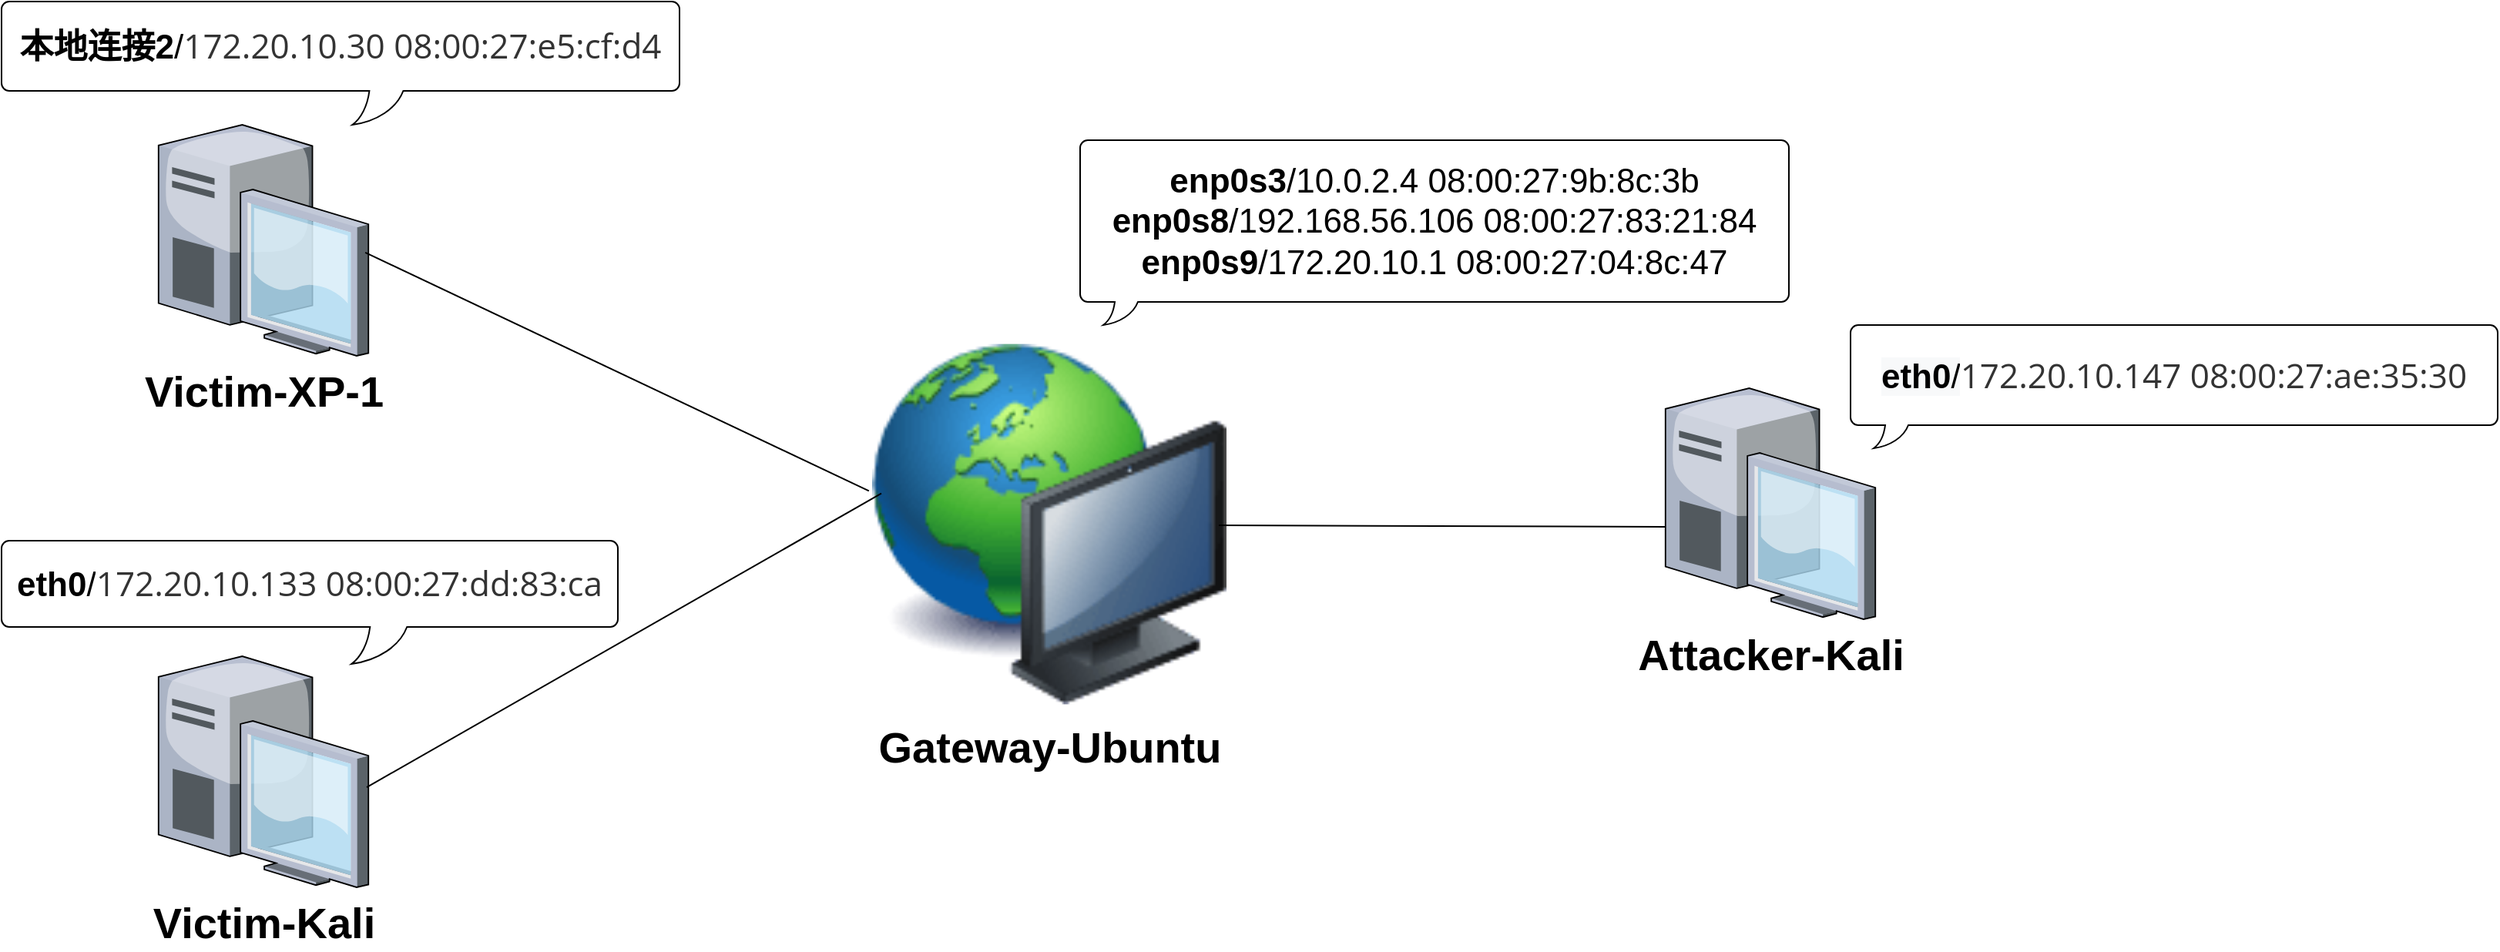 <mxfile version="13.8.0" type="device"><diagram name="Page-1" id="e3a06f82-3646-2815-327d-82caf3d4e204"><mxGraphModel dx="2004" dy="1366" grid="0" gridSize="10" guides="1" tooltips="1" connect="1" arrows="1" fold="1" page="0" pageScale="1.5" pageWidth="1169" pageHeight="826" background="none" math="0" shadow="0"><root><mxCell id="0" style=";html=1;"/><mxCell id="1" style=";html=1;" parent="0"/><mxCell id="6a7d8f32e03d9370-4" value="&lt;font style=&quot;font-size: 28px&quot;&gt;&lt;b&gt;Victim-Kali&lt;/b&gt;&lt;/font&gt;" style="verticalLabelPosition=bottom;aspect=fixed;html=1;verticalAlign=top;strokeColor=none;shape=mxgraph.citrix.desktop;fillColor=#66B2FF;gradientColor=#0066CC;fontSize=14;" parent="1" vertex="1"><mxGeometry x="291.89" y="725" width="136.22" height="150" as="geometry"/></mxCell><mxCell id="pV7OL68sikF7UH9l_DkQ-2" value="&lt;font style=&quot;font-size: 28px&quot;&gt;&lt;b&gt;Victim-XP-1&lt;/b&gt;&lt;/font&gt;" style="verticalLabelPosition=bottom;aspect=fixed;html=1;verticalAlign=top;strokeColor=none;shape=mxgraph.citrix.desktop;fillColor=#66B2FF;gradientColor=#0066CC;fontSize=14;" parent="1" vertex="1"><mxGeometry x="291.89" y="380" width="136.22" height="150" as="geometry"/></mxCell><mxCell id="pV7OL68sikF7UH9l_DkQ-5" value="&lt;font style=&quot;font-size: 28px&quot;&gt;&lt;b&gt;Attacker-Kali&lt;/b&gt;&lt;/font&gt;" style="verticalLabelPosition=bottom;aspect=fixed;html=1;verticalAlign=top;strokeColor=none;shape=mxgraph.citrix.desktop;fillColor=#66B2FF;gradientColor=#0066CC;fontSize=14;" parent="1" vertex="1"><mxGeometry x="1269.89" y="551" width="136.22" height="150" as="geometry"/></mxCell><mxCell id="pV7OL68sikF7UH9l_DkQ-7" value="" style="image;html=1;image=img/lib/clip_art/computers/Network_128x128.png" parent="1" vertex="1"><mxGeometry x="755" y="519.25" width="230" height="240" as="geometry"/></mxCell><mxCell id="pV7OL68sikF7UH9l_DkQ-9" value="&lt;b&gt;&lt;font style=&quot;font-size: 28px&quot;&gt;Gateway-Ubuntu&lt;/font&gt;&lt;/b&gt;" style="text;html=1;align=center;verticalAlign=middle;resizable=0;points=[];autosize=1;" parent="1" vertex="1"><mxGeometry x="750" y="769.25" width="240" height="30" as="geometry"/></mxCell><mxCell id="pV7OL68sikF7UH9l_DkQ-16" value="" style="endArrow=none;html=1;entryX=0.026;entryY=0.417;entryDx=0;entryDy=0;exitX=0.992;exitY=0.567;exitDx=0;exitDy=0;exitPerimeter=0;entryPerimeter=0;" parent="1" source="6a7d8f32e03d9370-4" target="pV7OL68sikF7UH9l_DkQ-7" edge="1"><mxGeometry width="50" height="50" relative="1" as="geometry"><mxPoint x="560" y="820" as="sourcePoint"/><mxPoint x="610" y="770" as="targetPoint"/></mxGeometry></mxCell><mxCell id="pV7OL68sikF7UH9l_DkQ-17" value="" style="endArrow=none;html=1;exitX=0.985;exitY=0.553;exitDx=0;exitDy=0;exitPerimeter=0;entryX=-0.009;entryY=0.41;entryDx=0;entryDy=0;entryPerimeter=0;" parent="1" source="pV7OL68sikF7UH9l_DkQ-2" target="pV7OL68sikF7UH9l_DkQ-7" edge="1"><mxGeometry width="50" height="50" relative="1" as="geometry"><mxPoint x="560" y="820" as="sourcePoint"/><mxPoint x="670" y="800" as="targetPoint"/></mxGeometry></mxCell><mxCell id="pV7OL68sikF7UH9l_DkQ-22" value="&lt;font style=&quot;font-size: 22px&quot;&gt;&lt;b&gt;本地连接2&lt;/b&gt;/&lt;span style=&quot;color: rgb(51 , 51 , 51) ; font-family: &amp;#34;open sans&amp;#34; , &amp;#34;clear sans&amp;#34; , &amp;#34;helvetica neue&amp;#34; , &amp;#34;helvetica&amp;#34; , &amp;#34;arial&amp;#34; , sans-serif ; background-color: rgb(255 , 255 , 255)&quot;&gt;172.20.10.30 08:00:27:e5:cf:d4&lt;/span&gt;&lt;/font&gt;" style="whiteSpace=wrap;html=1;shape=mxgraph.basic.roundRectCallout;dx=249.71;dy=22;size=5;boundedLbl=1;" parent="1" vertex="1"><mxGeometry x="190" y="300" width="440" height="80" as="geometry"/></mxCell><mxCell id="pV7OL68sikF7UH9l_DkQ-24" value="&lt;span style=&quot;font-size: 22px&quot;&gt;&lt;b&gt;enp0s3&lt;/b&gt;/10.0.2.4 08:00:27:9b:8c:3b&lt;/span&gt;&lt;font style=&quot;font-size: 22px&quot;&gt;&lt;br&gt;&lt;b&gt;enp0s8&lt;/b&gt;/192.168.56.106 08:00:27:83:21:84&lt;br&gt;&lt;b&gt;enp0s9&lt;/b&gt;/172.20.10.1 08:00:27:04:8c:47&lt;br&gt;&lt;/font&gt;" style="whiteSpace=wrap;html=1;shape=mxgraph.basic.roundRectCallout;dx=30;dy=15;size=5;boundedLbl=1;" parent="1" vertex="1"><mxGeometry x="890" y="390" width="460" height="120" as="geometry"/></mxCell><mxCell id="pV7OL68sikF7UH9l_DkQ-25" value="&lt;font style=&quot;font-size: 22px&quot;&gt;&lt;b&gt;eth0&lt;/b&gt;&lt;/font&gt;&lt;font style=&quot;font-size: 22px&quot;&gt;&lt;font style=&quot;font-size: 22px&quot;&gt;/&lt;/font&gt;&lt;span style=&quot;color: rgb(51 , 51 , 51) ; font-family: &amp;#34;open sans&amp;#34; , &amp;#34;clear sans&amp;#34; , &amp;#34;helvetica neue&amp;#34; , &amp;#34;helvetica&amp;#34; , &amp;#34;arial&amp;#34; , sans-serif ; background-color: rgb(255 , 255 , 255)&quot;&gt;172.20.10.133 08:00:27:dd:83:ca&lt;/span&gt;&lt;/font&gt;" style="whiteSpace=wrap;html=1;shape=mxgraph.basic.roundRectCallout;dx=251.14;dy=24;size=5;boundedLbl=1;" parent="1" vertex="1"><mxGeometry x="190" y="650" width="400" height="80" as="geometry"/></mxCell><mxCell id="pV7OL68sikF7UH9l_DkQ-27" value="&lt;font style=&quot;font-size: 22px&quot;&gt;&lt;span style=&quot;background-color: rgb(248 , 249 , 250)&quot;&gt;&lt;b&gt;eth0&lt;/b&gt;/&lt;/span&gt;&lt;font color=&quot;#333333&quot; face=&quot;open sans, clear sans, helvetica neue, helvetica, arial, sans-serif&quot;&gt;&lt;span style=&quot;background-color: rgb(255 , 255 , 255)&quot;&gt;172.20.10.147 08:00:27:ae:35:30&lt;/span&gt;&lt;/font&gt;&lt;/font&gt;" style="whiteSpace=wrap;html=1;shape=mxgraph.basic.roundRectCallout;dx=30;dy=15;size=5;boundedLbl=1;" parent="1" vertex="1"><mxGeometry x="1390" y="510" width="420" height="80" as="geometry"/></mxCell><mxCell id="vNWg5eygcc6xQxnE5fjL-1" value="" style="endArrow=none;html=1;" edge="1" parent="1"><mxGeometry width="50" height="50" relative="1" as="geometry"><mxPoint x="980" y="640" as="sourcePoint"/><mxPoint x="1270" y="641" as="targetPoint"/></mxGeometry></mxCell></root></mxGraphModel></diagram></mxfile>